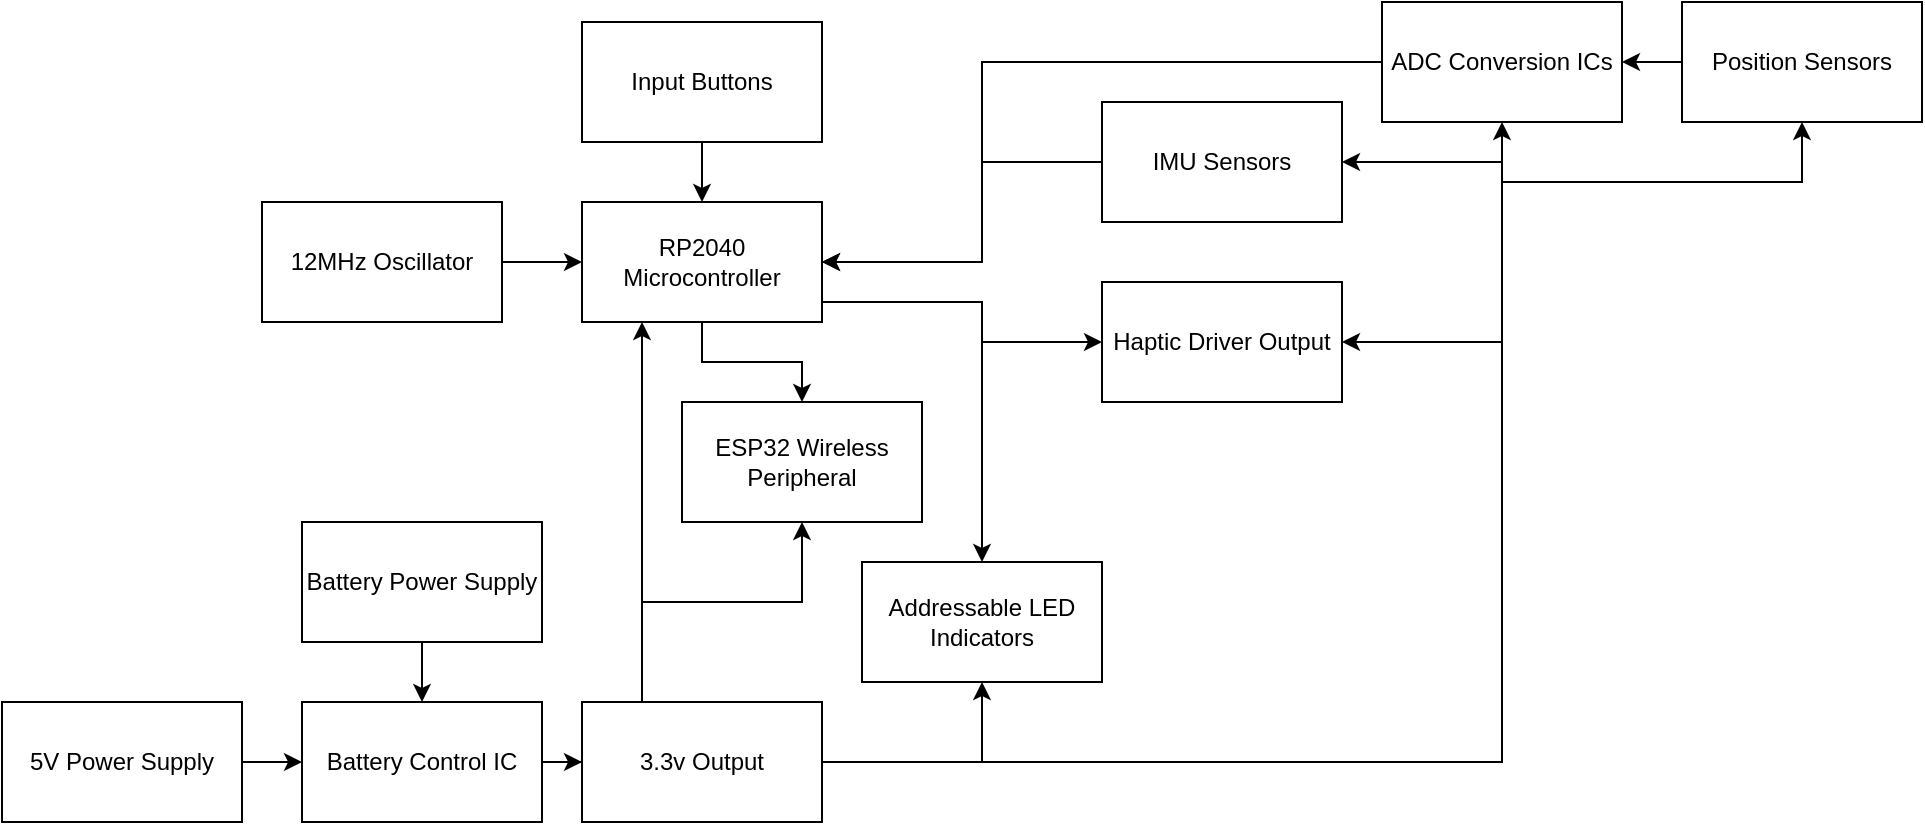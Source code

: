 <mxfile version="24.7.16">
  <diagram name="Page-1" id="nflLbrfmD6Lowy0-oLH6">
    <mxGraphModel dx="2377" dy="1097" grid="1" gridSize="10" guides="1" tooltips="1" connect="1" arrows="1" fold="1" page="1" pageScale="1" pageWidth="850" pageHeight="1100" math="0" shadow="0">
      <root>
        <mxCell id="0" />
        <mxCell id="1" parent="0" />
        <mxCell id="usCb7e6nANIUvglYFB21-15" value="" style="edgeStyle=orthogonalEdgeStyle;rounded=0;orthogonalLoop=1;jettySize=auto;html=1;" edge="1" parent="1" source="usCb7e6nANIUvglYFB21-1" target="usCb7e6nANIUvglYFB21-2">
          <mxGeometry relative="1" as="geometry" />
        </mxCell>
        <mxCell id="usCb7e6nANIUvglYFB21-1" value="12MHz Oscillator" style="rounded=0;whiteSpace=wrap;html=1;" vertex="1" parent="1">
          <mxGeometry x="-400" y="410" width="120" height="60" as="geometry" />
        </mxCell>
        <mxCell id="usCb7e6nANIUvglYFB21-19" value="" style="edgeStyle=orthogonalEdgeStyle;rounded=0;orthogonalLoop=1;jettySize=auto;html=1;" edge="1" parent="1" source="usCb7e6nANIUvglYFB21-2" target="usCb7e6nANIUvglYFB21-8">
          <mxGeometry relative="1" as="geometry" />
        </mxCell>
        <mxCell id="usCb7e6nANIUvglYFB21-41" style="edgeStyle=orthogonalEdgeStyle;rounded=0;orthogonalLoop=1;jettySize=auto;html=1;entryX=0.5;entryY=0;entryDx=0;entryDy=0;" edge="1" parent="1" source="usCb7e6nANIUvglYFB21-2" target="usCb7e6nANIUvglYFB21-7">
          <mxGeometry relative="1" as="geometry">
            <Array as="points">
              <mxPoint x="-40" y="460" />
            </Array>
          </mxGeometry>
        </mxCell>
        <mxCell id="usCb7e6nANIUvglYFB21-46" style="edgeStyle=orthogonalEdgeStyle;rounded=0;orthogonalLoop=1;jettySize=auto;html=1;entryX=0;entryY=0.5;entryDx=0;entryDy=0;" edge="1" parent="1" source="usCb7e6nANIUvglYFB21-2" target="usCb7e6nANIUvglYFB21-10">
          <mxGeometry relative="1" as="geometry">
            <Array as="points">
              <mxPoint x="-40" y="460" />
              <mxPoint x="-40" y="480" />
            </Array>
          </mxGeometry>
        </mxCell>
        <mxCell id="usCb7e6nANIUvglYFB21-2" value="RP2040 Microcontroller" style="rounded=0;whiteSpace=wrap;html=1;" vertex="1" parent="1">
          <mxGeometry x="-240" y="410" width="120" height="60" as="geometry" />
        </mxCell>
        <mxCell id="usCb7e6nANIUvglYFB21-18" value="" style="edgeStyle=orthogonalEdgeStyle;rounded=0;orthogonalLoop=1;jettySize=auto;html=1;" edge="1" parent="1" source="usCb7e6nANIUvglYFB21-3" target="usCb7e6nANIUvglYFB21-12">
          <mxGeometry relative="1" as="geometry" />
        </mxCell>
        <mxCell id="usCb7e6nANIUvglYFB21-3" value="5V Power Supply" style="rounded=0;whiteSpace=wrap;html=1;" vertex="1" parent="1">
          <mxGeometry x="-530" y="660" width="120" height="60" as="geometry" />
        </mxCell>
        <mxCell id="usCb7e6nANIUvglYFB21-17" value="" style="edgeStyle=orthogonalEdgeStyle;rounded=0;orthogonalLoop=1;jettySize=auto;html=1;" edge="1" parent="1" source="usCb7e6nANIUvglYFB21-4" target="usCb7e6nANIUvglYFB21-12">
          <mxGeometry relative="1" as="geometry" />
        </mxCell>
        <mxCell id="usCb7e6nANIUvglYFB21-4" value="Battery Power Supply" style="rounded=0;whiteSpace=wrap;html=1;" vertex="1" parent="1">
          <mxGeometry x="-380" y="570" width="120" height="60" as="geometry" />
        </mxCell>
        <mxCell id="usCb7e6nANIUvglYFB21-35" style="edgeStyle=orthogonalEdgeStyle;rounded=0;orthogonalLoop=1;jettySize=auto;html=1;entryX=0.25;entryY=1;entryDx=0;entryDy=0;" edge="1" parent="1" source="usCb7e6nANIUvglYFB21-5" target="usCb7e6nANIUvglYFB21-2">
          <mxGeometry relative="1" as="geometry">
            <Array as="points">
              <mxPoint x="-210" y="620" />
              <mxPoint x="-210" y="620" />
            </Array>
          </mxGeometry>
        </mxCell>
        <mxCell id="usCb7e6nANIUvglYFB21-36" style="edgeStyle=orthogonalEdgeStyle;rounded=0;orthogonalLoop=1;jettySize=auto;html=1;entryX=0.5;entryY=1;entryDx=0;entryDy=0;" edge="1" parent="1" source="usCb7e6nANIUvglYFB21-5" target="usCb7e6nANIUvglYFB21-8">
          <mxGeometry relative="1" as="geometry">
            <Array as="points">
              <mxPoint x="-210" y="610" />
              <mxPoint x="-130" y="610" />
            </Array>
          </mxGeometry>
        </mxCell>
        <mxCell id="usCb7e6nANIUvglYFB21-39" style="edgeStyle=orthogonalEdgeStyle;rounded=0;orthogonalLoop=1;jettySize=auto;html=1;entryX=0.5;entryY=1;entryDx=0;entryDy=0;" edge="1" parent="1" source="usCb7e6nANIUvglYFB21-5" target="usCb7e6nANIUvglYFB21-6">
          <mxGeometry relative="1" as="geometry">
            <Array as="points">
              <mxPoint x="220" y="690" />
              <mxPoint x="220" y="400" />
              <mxPoint x="370" y="400" />
            </Array>
          </mxGeometry>
        </mxCell>
        <mxCell id="usCb7e6nANIUvglYFB21-40" style="edgeStyle=orthogonalEdgeStyle;rounded=0;orthogonalLoop=1;jettySize=auto;html=1;entryX=0.5;entryY=1;entryDx=0;entryDy=0;" edge="1" parent="1" source="usCb7e6nANIUvglYFB21-5" target="usCb7e6nANIUvglYFB21-7">
          <mxGeometry relative="1" as="geometry" />
        </mxCell>
        <mxCell id="usCb7e6nANIUvglYFB21-42" style="edgeStyle=orthogonalEdgeStyle;rounded=0;orthogonalLoop=1;jettySize=auto;html=1;entryX=0.5;entryY=1;entryDx=0;entryDy=0;" edge="1" parent="1" source="usCb7e6nANIUvglYFB21-5" target="usCb7e6nANIUvglYFB21-13">
          <mxGeometry relative="1" as="geometry" />
        </mxCell>
        <mxCell id="usCb7e6nANIUvglYFB21-44" style="edgeStyle=orthogonalEdgeStyle;rounded=0;orthogonalLoop=1;jettySize=auto;html=1;entryX=1;entryY=0.5;entryDx=0;entryDy=0;" edge="1" parent="1" source="usCb7e6nANIUvglYFB21-5" target="usCb7e6nANIUvglYFB21-11">
          <mxGeometry relative="1" as="geometry">
            <Array as="points">
              <mxPoint x="220" y="690" />
              <mxPoint x="220" y="390" />
            </Array>
          </mxGeometry>
        </mxCell>
        <mxCell id="usCb7e6nANIUvglYFB21-45" style="edgeStyle=orthogonalEdgeStyle;rounded=0;orthogonalLoop=1;jettySize=auto;html=1;entryX=1;entryY=0.5;entryDx=0;entryDy=0;" edge="1" parent="1" source="usCb7e6nANIUvglYFB21-5" target="usCb7e6nANIUvglYFB21-10">
          <mxGeometry relative="1" as="geometry">
            <Array as="points">
              <mxPoint x="220" y="690" />
              <mxPoint x="220" y="480" />
            </Array>
          </mxGeometry>
        </mxCell>
        <mxCell id="usCb7e6nANIUvglYFB21-5" value="3.3v Output" style="rounded=0;whiteSpace=wrap;html=1;" vertex="1" parent="1">
          <mxGeometry x="-240" y="660" width="120" height="60" as="geometry" />
        </mxCell>
        <mxCell id="usCb7e6nANIUvglYFB21-28" style="edgeStyle=orthogonalEdgeStyle;rounded=0;orthogonalLoop=1;jettySize=auto;html=1;entryX=1;entryY=0.5;entryDx=0;entryDy=0;" edge="1" parent="1" source="usCb7e6nANIUvglYFB21-6" target="usCb7e6nANIUvglYFB21-13">
          <mxGeometry relative="1" as="geometry" />
        </mxCell>
        <mxCell id="usCb7e6nANIUvglYFB21-6" value="Position Sensors" style="rounded=0;whiteSpace=wrap;html=1;" vertex="1" parent="1">
          <mxGeometry x="310" y="310" width="120" height="60" as="geometry" />
        </mxCell>
        <mxCell id="usCb7e6nANIUvglYFB21-7" value="Addressable LED Indicators" style="rounded=0;whiteSpace=wrap;html=1;" vertex="1" parent="1">
          <mxGeometry x="-100" y="590" width="120" height="60" as="geometry" />
        </mxCell>
        <mxCell id="usCb7e6nANIUvglYFB21-8" value="ESP32 Wireless Peripheral" style="rounded=0;whiteSpace=wrap;html=1;" vertex="1" parent="1">
          <mxGeometry x="-190" y="510" width="120" height="60" as="geometry" />
        </mxCell>
        <mxCell id="usCb7e6nANIUvglYFB21-21" value="" style="edgeStyle=orthogonalEdgeStyle;rounded=0;orthogonalLoop=1;jettySize=auto;html=1;" edge="1" parent="1" source="usCb7e6nANIUvglYFB21-9" target="usCb7e6nANIUvglYFB21-2">
          <mxGeometry relative="1" as="geometry" />
        </mxCell>
        <mxCell id="usCb7e6nANIUvglYFB21-9" value="Input Buttons" style="rounded=0;whiteSpace=wrap;html=1;" vertex="1" parent="1">
          <mxGeometry x="-240" y="320" width="120" height="60" as="geometry" />
        </mxCell>
        <mxCell id="usCb7e6nANIUvglYFB21-10" value="Haptic Driver Output" style="rounded=0;whiteSpace=wrap;html=1;" vertex="1" parent="1">
          <mxGeometry x="20" y="450" width="120" height="60" as="geometry" />
        </mxCell>
        <mxCell id="usCb7e6nANIUvglYFB21-43" style="edgeStyle=orthogonalEdgeStyle;rounded=0;orthogonalLoop=1;jettySize=auto;html=1;entryX=1;entryY=0.5;entryDx=0;entryDy=0;" edge="1" parent="1" source="usCb7e6nANIUvglYFB21-11" target="usCb7e6nANIUvglYFB21-2">
          <mxGeometry relative="1" as="geometry">
            <Array as="points">
              <mxPoint x="-40" y="390" />
              <mxPoint x="-40" y="440" />
            </Array>
          </mxGeometry>
        </mxCell>
        <mxCell id="usCb7e6nANIUvglYFB21-11" value="IMU Sensors" style="rounded=0;whiteSpace=wrap;html=1;" vertex="1" parent="1">
          <mxGeometry x="20" y="360" width="120" height="60" as="geometry" />
        </mxCell>
        <mxCell id="usCb7e6nANIUvglYFB21-16" value="" style="edgeStyle=orthogonalEdgeStyle;rounded=0;orthogonalLoop=1;jettySize=auto;html=1;" edge="1" parent="1" source="usCb7e6nANIUvglYFB21-12" target="usCb7e6nANIUvglYFB21-5">
          <mxGeometry relative="1" as="geometry" />
        </mxCell>
        <mxCell id="usCb7e6nANIUvglYFB21-12" value="Battery Control IC" style="rounded=0;whiteSpace=wrap;html=1;" vertex="1" parent="1">
          <mxGeometry x="-380" y="660" width="120" height="60" as="geometry" />
        </mxCell>
        <mxCell id="usCb7e6nANIUvglYFB21-37" style="edgeStyle=orthogonalEdgeStyle;rounded=0;orthogonalLoop=1;jettySize=auto;html=1;entryX=1;entryY=0.5;entryDx=0;entryDy=0;" edge="1" parent="1" source="usCb7e6nANIUvglYFB21-13" target="usCb7e6nANIUvglYFB21-2">
          <mxGeometry relative="1" as="geometry">
            <Array as="points">
              <mxPoint x="-40" y="340" />
              <mxPoint x="-40" y="440" />
            </Array>
          </mxGeometry>
        </mxCell>
        <mxCell id="usCb7e6nANIUvglYFB21-13" value="ADC Conversion ICs" style="rounded=0;whiteSpace=wrap;html=1;" vertex="1" parent="1">
          <mxGeometry x="160" y="310" width="120" height="60" as="geometry" />
        </mxCell>
      </root>
    </mxGraphModel>
  </diagram>
</mxfile>
